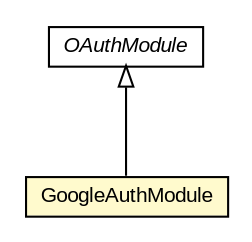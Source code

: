 #!/usr/local/bin/dot
#
# Class diagram 
# Generated by UMLGraph version R5_6-24-gf6e263 (http://www.umlgraph.org/)
#

digraph G {
	edge [fontname="arial",fontsize=10,labelfontname="arial",labelfontsize=10];
	node [fontname="arial",fontsize=10,shape=plaintext];
	nodesep=0.25;
	ranksep=0.5;
	// net.trajano.auth.OAuthModule
	c42 [label=<<table title="net.trajano.auth.OAuthModule" border="0" cellborder="1" cellspacing="0" cellpadding="2" port="p" href="./OAuthModule.html">
		<tr><td><table border="0" cellspacing="0" cellpadding="1">
<tr><td align="center" balign="center"><font face="arial italic"> OAuthModule </font></td></tr>
		</table></td></tr>
		</table>>, URL="./OAuthModule.html", fontname="arial", fontcolor="black", fontsize=10.0];
	// net.trajano.auth.GoogleAuthModule
	c44 [label=<<table title="net.trajano.auth.GoogleAuthModule" border="0" cellborder="1" cellspacing="0" cellpadding="2" port="p" bgcolor="lemonChiffon" href="./GoogleAuthModule.html">
		<tr><td><table border="0" cellspacing="0" cellpadding="1">
<tr><td align="center" balign="center"> GoogleAuthModule </td></tr>
		</table></td></tr>
		</table>>, URL="./GoogleAuthModule.html", fontname="arial", fontcolor="black", fontsize=10.0];
	//net.trajano.auth.GoogleAuthModule extends net.trajano.auth.OAuthModule
	c42:p -> c44:p [dir=back,arrowtail=empty];
}

